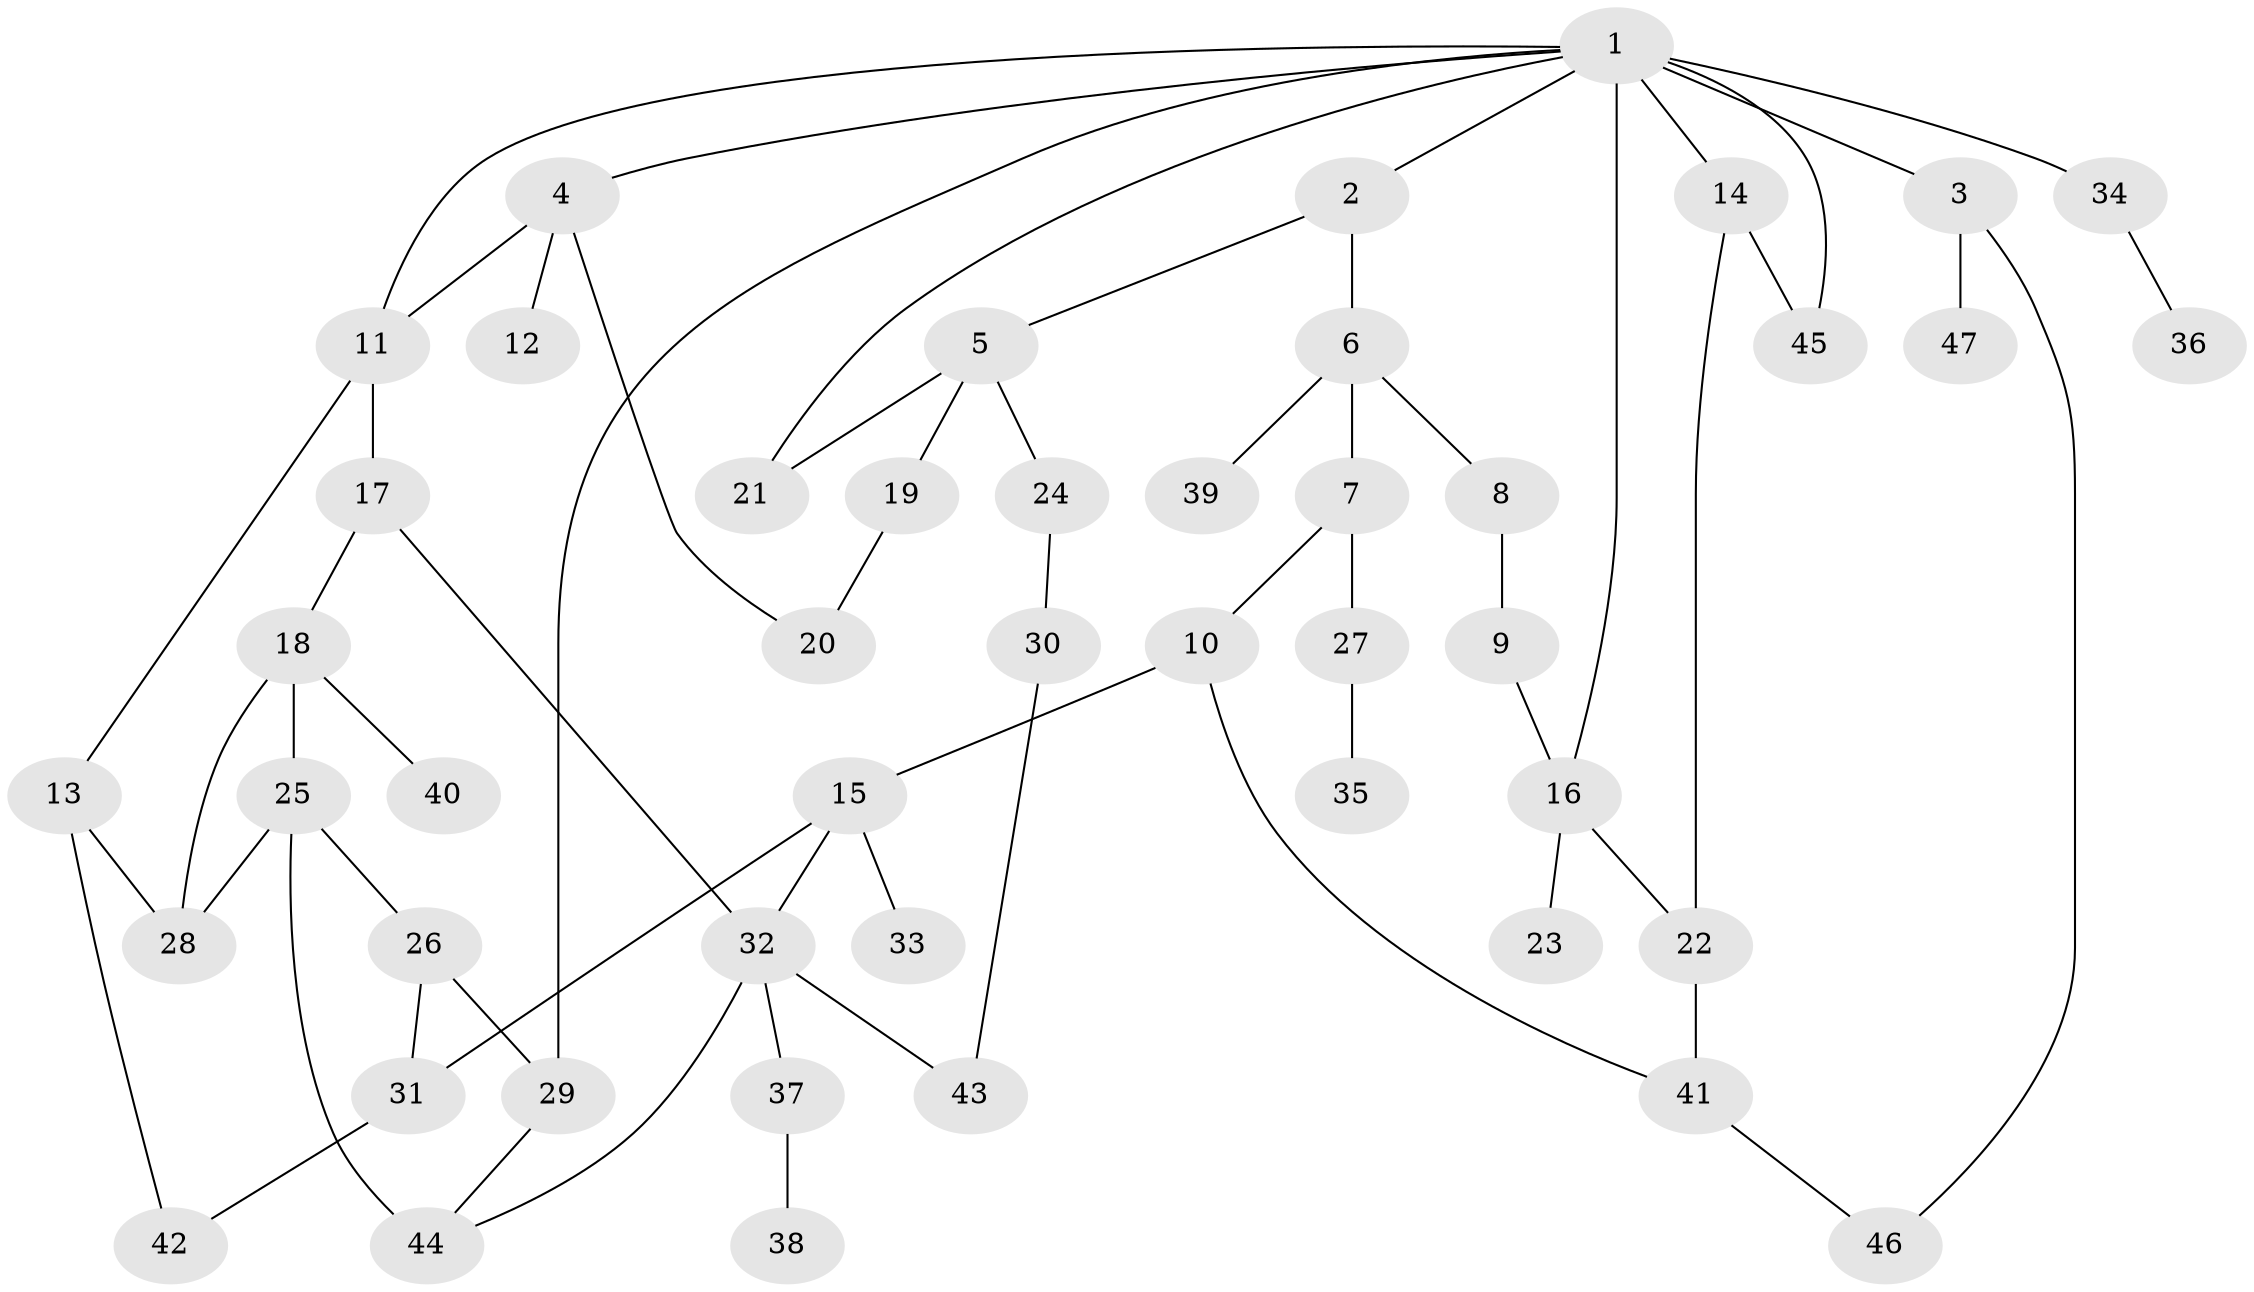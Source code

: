 // original degree distribution, {6: 0.010638297872340425, 7: 0.010638297872340425, 4: 0.14893617021276595, 5: 0.0425531914893617, 3: 0.13829787234042554, 2: 0.3723404255319149, 1: 0.2765957446808511}
// Generated by graph-tools (version 1.1) at 2025/34/03/09/25 02:34:22]
// undirected, 47 vertices, 63 edges
graph export_dot {
graph [start="1"]
  node [color=gray90,style=filled];
  1;
  2;
  3;
  4;
  5;
  6;
  7;
  8;
  9;
  10;
  11;
  12;
  13;
  14;
  15;
  16;
  17;
  18;
  19;
  20;
  21;
  22;
  23;
  24;
  25;
  26;
  27;
  28;
  29;
  30;
  31;
  32;
  33;
  34;
  35;
  36;
  37;
  38;
  39;
  40;
  41;
  42;
  43;
  44;
  45;
  46;
  47;
  1 -- 2 [weight=1.0];
  1 -- 3 [weight=1.0];
  1 -- 4 [weight=1.0];
  1 -- 11 [weight=1.0];
  1 -- 14 [weight=1.0];
  1 -- 16 [weight=1.0];
  1 -- 21 [weight=1.0];
  1 -- 29 [weight=1.0];
  1 -- 34 [weight=2.0];
  1 -- 45 [weight=1.0];
  2 -- 5 [weight=1.0];
  2 -- 6 [weight=1.0];
  3 -- 46 [weight=1.0];
  3 -- 47 [weight=1.0];
  4 -- 11 [weight=1.0];
  4 -- 12 [weight=1.0];
  4 -- 20 [weight=1.0];
  5 -- 19 [weight=1.0];
  5 -- 21 [weight=1.0];
  5 -- 24 [weight=1.0];
  6 -- 7 [weight=1.0];
  6 -- 8 [weight=1.0];
  6 -- 39 [weight=1.0];
  7 -- 10 [weight=1.0];
  7 -- 27 [weight=1.0];
  8 -- 9 [weight=1.0];
  9 -- 16 [weight=1.0];
  10 -- 15 [weight=1.0];
  10 -- 41 [weight=1.0];
  11 -- 13 [weight=1.0];
  11 -- 17 [weight=1.0];
  13 -- 28 [weight=1.0];
  13 -- 42 [weight=1.0];
  14 -- 22 [weight=1.0];
  14 -- 45 [weight=1.0];
  15 -- 31 [weight=1.0];
  15 -- 32 [weight=1.0];
  15 -- 33 [weight=1.0];
  16 -- 22 [weight=1.0];
  16 -- 23 [weight=1.0];
  17 -- 18 [weight=1.0];
  17 -- 32 [weight=1.0];
  18 -- 25 [weight=1.0];
  18 -- 28 [weight=2.0];
  18 -- 40 [weight=1.0];
  19 -- 20 [weight=1.0];
  22 -- 41 [weight=1.0];
  24 -- 30 [weight=1.0];
  25 -- 26 [weight=1.0];
  25 -- 28 [weight=1.0];
  25 -- 44 [weight=2.0];
  26 -- 29 [weight=2.0];
  26 -- 31 [weight=1.0];
  27 -- 35 [weight=1.0];
  29 -- 44 [weight=1.0];
  30 -- 43 [weight=1.0];
  31 -- 42 [weight=1.0];
  32 -- 37 [weight=1.0];
  32 -- 43 [weight=1.0];
  32 -- 44 [weight=1.0];
  34 -- 36 [weight=1.0];
  37 -- 38 [weight=1.0];
  41 -- 46 [weight=1.0];
}
